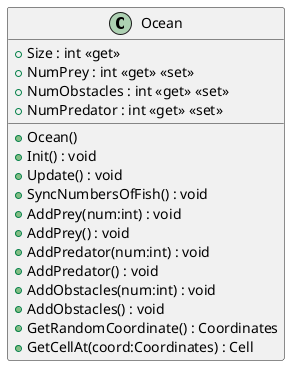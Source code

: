 @startuml
class Ocean {
    + Ocean()
    + Size : int <<get>>
    + NumPrey : int <<get>> <<set>>
    + NumObstacles : int <<get>> <<set>>
    + NumPredator : int <<get>> <<set>>
    + Init() : void
    + Update() : void
    + SyncNumbersOfFish() : void
    + AddPrey(num:int) : void
    + AddPrey() : void
    + AddPredator(num:int) : void
    + AddPredator() : void
    + AddObstacles(num:int) : void
    + AddObstacles() : void
    + GetRandomCoordinate() : Coordinates
    + GetCellAt(coord:Coordinates) : Cell
}
@enduml
